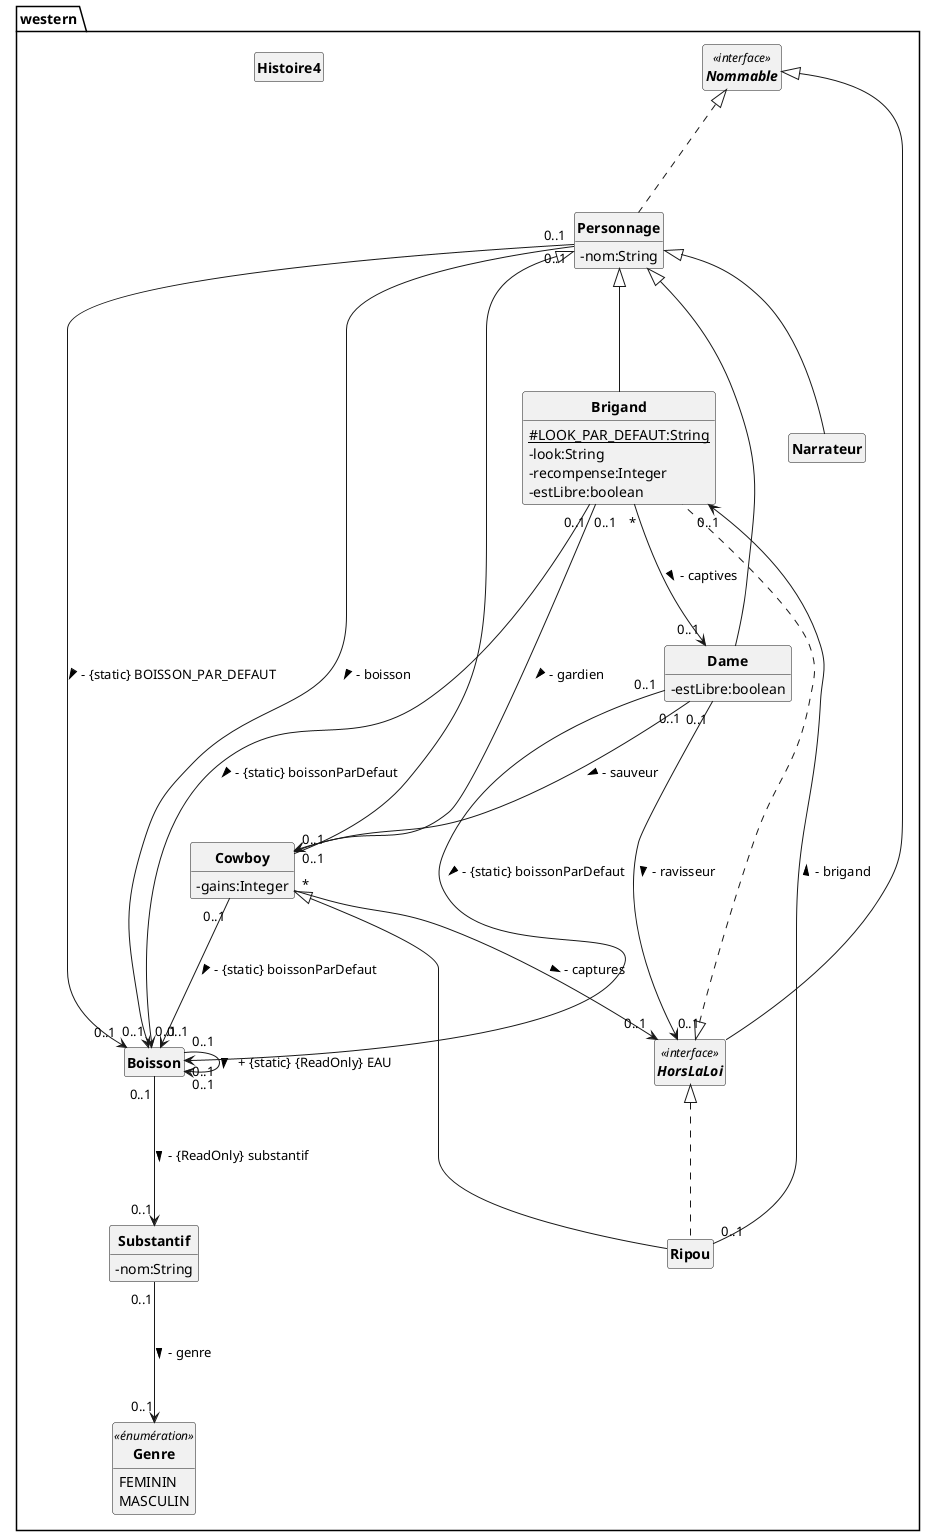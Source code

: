 @startuml
skinparam classAttributeIconSize 0
skinparam classFontStyle Bold
skinparam style strictuml
hide empty members
package western
{
CLASS Boisson
{

}
CLASS Personnage
{
- nom:String

}
CLASS Narrateur
{

}
INTERFACE Nommable<<interface>>
{

}
CLASS Histoire4
{

}
CLASS Substantif
{
- nom:String

}
ENUM Genre<<énumération>>
{
FEMININ
MASCULIN

}
CLASS Ripou
{

}
CLASS Brigand
{
# {static} LOOK_PAR_DEFAUT:String
- look:String
- recompense:Integer 
- estLibre:boolean 

}
CLASS Cowboy
{
- gains:Integer 

}
CLASS Dame
{
- estLibre:boolean 

}
INTERFACE HorsLaLoi<<interface>>
{

}

Nommable <|... Personnage

HorsLaLoi <|... Ripou

HorsLaLoi <|... Brigand

Nommable <|-- HorsLaLoi

Personnage <|--- Narrateur

Cowboy <|--- Ripou

Personnage <|--- Brigand

Personnage <|--- Cowboy

Personnage <|--- Dame

Boisson "0..1" ---> "0..1" Substantif : - {ReadOnly} substantif >

Boisson "0..1" ---> "0..1" Boisson : + {static} {ReadOnly} EAU >

Personnage "0..1" ---> "0..1" Boisson : - {static} BOISSON_PAR_DEFAUT >

Personnage "0..1" ---> "0..1" Boisson : - boisson >

Substantif "0..1" ---> "0..1" Genre : - genre >

Ripou "0..1" ---> "0..1" Brigand : - brigand >

Brigand "*" ---> "0..1" Dame : - captives >

Brigand "0..1" ---> "0..1" Cowboy : - gardien >

Brigand "0..1" ---> "0..1" Boisson : - {static} boissonParDefaut >

Cowboy "*" ---> "0..1" HorsLaLoi : - captures >

Cowboy "0..1" ---> "0..1" Boisson : - {static} boissonParDefaut >

Dame "0..1" ---> "0..1" Cowboy : - sauveur >

Dame "0..1" ---> "0..1" HorsLaLoi : - ravisseur >

Dame "0..1" ---> "0..1" Boisson : - {static} boissonParDefaut >
}
@enduml